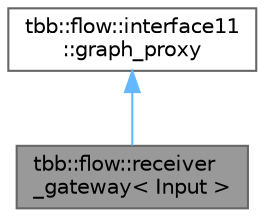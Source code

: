 digraph "tbb::flow::receiver_gateway&lt; Input &gt;"
{
 // LATEX_PDF_SIZE
  bgcolor="transparent";
  edge [fontname=Helvetica,fontsize=10,labelfontname=Helvetica,labelfontsize=10];
  node [fontname=Helvetica,fontsize=10,shape=box,height=0.2,width=0.4];
  Node1 [id="Node000001",label="tbb::flow::receiver\l_gateway\< Input \>",height=0.2,width=0.4,color="gray40", fillcolor="grey60", style="filled", fontcolor="black",tooltip=" "];
  Node2 -> Node1 [id="edge1_Node000001_Node000002",dir="back",color="steelblue1",style="solid",tooltip=" "];
  Node2 [id="Node000002",label="tbb::flow::interface11\l::graph_proxy",height=0.2,width=0.4,color="gray40", fillcolor="white", style="filled",URL="$classtbb_1_1flow_1_1interface11_1_1graph__proxy.html",tooltip="Pure virtual template classes that define interfaces for async communication"];
}
